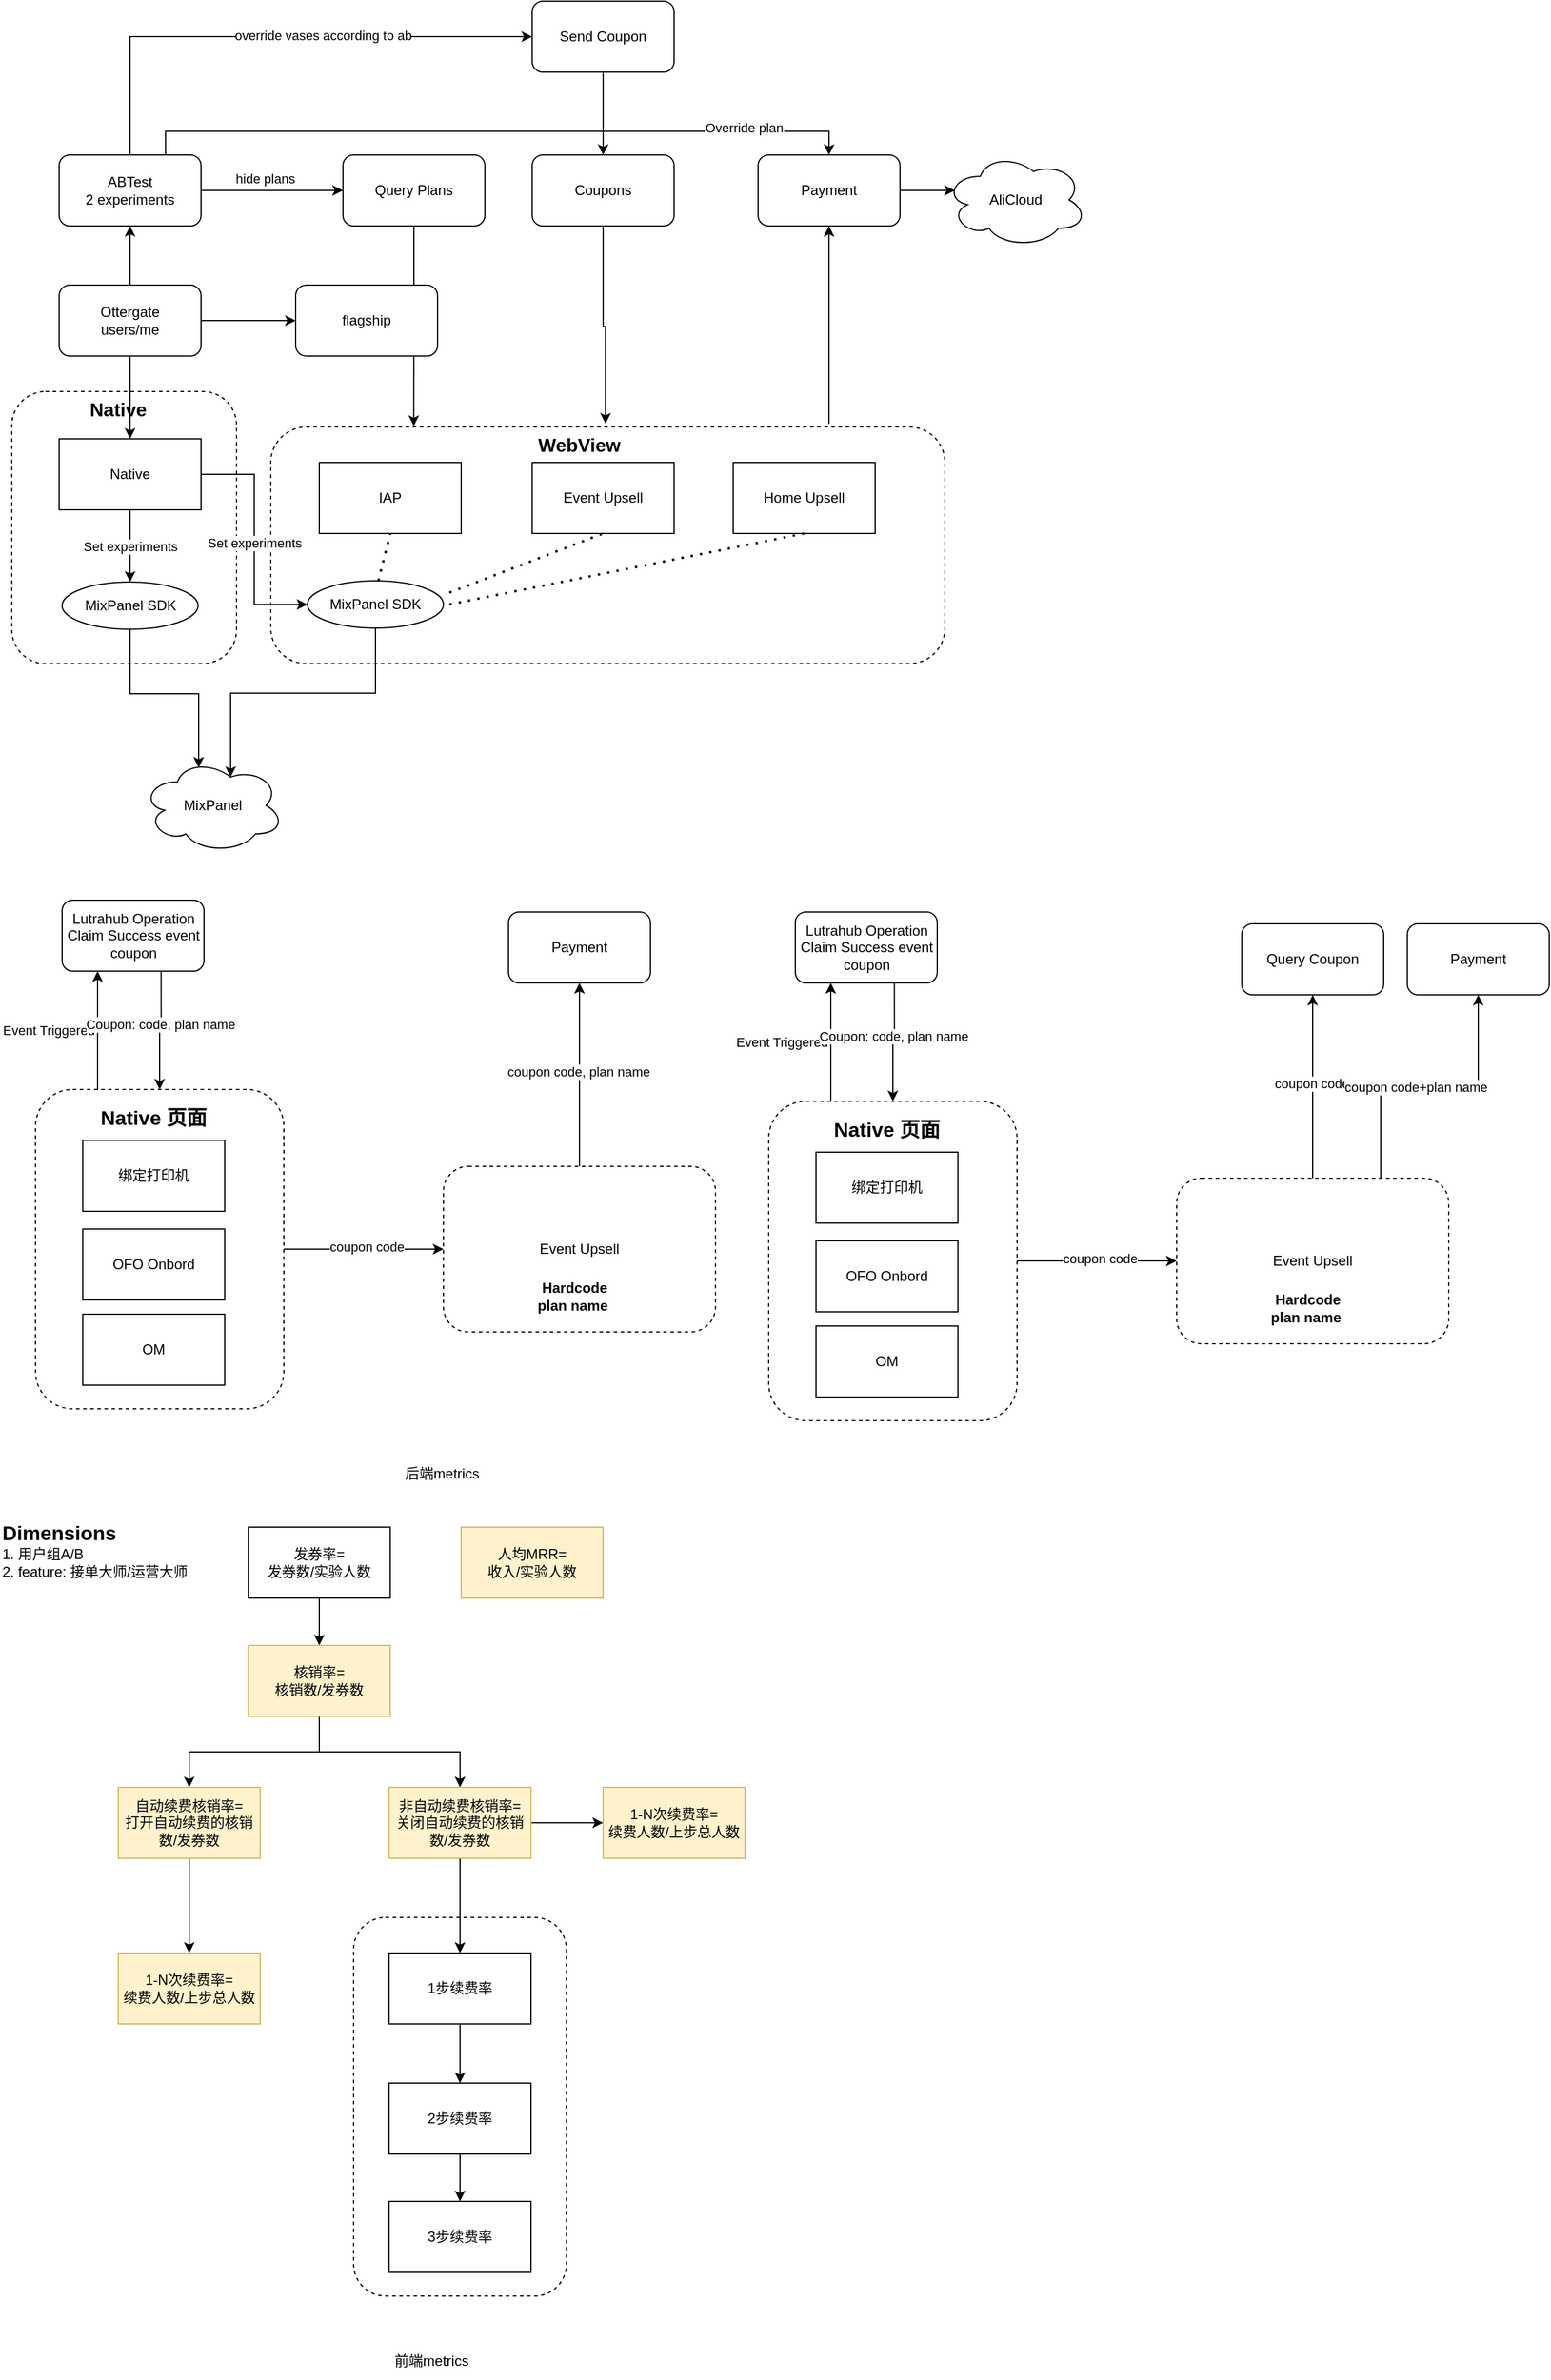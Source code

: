 <mxfile version="21.7.1" type="github">
  <diagram name="Page-1" id="fA3u-GXtUFKHO4X6yB6d">
    <mxGraphModel dx="502" dy="696" grid="1" gridSize="10" guides="1" tooltips="1" connect="1" arrows="1" fold="1" page="1" pageScale="1" pageWidth="850" pageHeight="1100" math="0" shadow="0">
      <root>
        <mxCell id="0" />
        <mxCell id="1" parent="0" />
        <mxCell id="qoWWzhYEidEXgGl6EL8e-63" value="" style="rounded=1;whiteSpace=wrap;html=1;dashed=1;" parent="1" vertex="1">
          <mxGeometry x="299" y="1640" width="180" height="320" as="geometry" />
        </mxCell>
        <mxCell id="qoWWzhYEidEXgGl6EL8e-37" value="" style="rounded=1;whiteSpace=wrap;html=1;dashed=1;" parent="1" vertex="1">
          <mxGeometry x="10" y="350" width="190" height="230" as="geometry" />
        </mxCell>
        <mxCell id="qoWWzhYEidEXgGl6EL8e-23" style="edgeStyle=orthogonalEdgeStyle;rounded=0;orthogonalLoop=1;jettySize=auto;html=1;exitX=0.828;exitY=-0.013;exitDx=0;exitDy=0;exitPerimeter=0;" parent="1" source="qoWWzhYEidEXgGl6EL8e-9" target="qoWWzhYEidEXgGl6EL8e-7" edge="1">
          <mxGeometry relative="1" as="geometry" />
        </mxCell>
        <mxCell id="qoWWzhYEidEXgGl6EL8e-9" value="" style="rounded=1;whiteSpace=wrap;html=1;dashed=1;" parent="1" vertex="1">
          <mxGeometry x="229" y="380" width="570" height="200" as="geometry" />
        </mxCell>
        <mxCell id="qoWWzhYEidEXgGl6EL8e-14" style="edgeStyle=orthogonalEdgeStyle;rounded=0;orthogonalLoop=1;jettySize=auto;html=1;exitX=0.5;exitY=1;exitDx=0;exitDy=0;entryX=0.212;entryY=-0.004;entryDx=0;entryDy=0;entryPerimeter=0;" parent="1" source="qoWWzhYEidEXgGl6EL8e-1" target="qoWWzhYEidEXgGl6EL8e-9" edge="1">
          <mxGeometry relative="1" as="geometry" />
        </mxCell>
        <mxCell id="qoWWzhYEidEXgGl6EL8e-1" value="Query Plans" style="rounded=1;whiteSpace=wrap;html=1;" parent="1" vertex="1">
          <mxGeometry x="290" y="150" width="120" height="60" as="geometry" />
        </mxCell>
        <mxCell id="qoWWzhYEidEXgGl6EL8e-18" style="edgeStyle=orthogonalEdgeStyle;rounded=0;orthogonalLoop=1;jettySize=auto;html=1;exitX=0.5;exitY=1;exitDx=0;exitDy=0;entryX=0.867;entryY=-0.093;entryDx=0;entryDy=0;entryPerimeter=0;" parent="1" source="qoWWzhYEidEXgGl6EL8e-2" target="qoWWzhYEidEXgGl6EL8e-30" edge="1">
          <mxGeometry relative="1" as="geometry">
            <mxPoint x="510" y="330" as="targetPoint" />
          </mxGeometry>
        </mxCell>
        <mxCell id="qoWWzhYEidEXgGl6EL8e-2" value="Coupons" style="rounded=1;whiteSpace=wrap;html=1;" parent="1" vertex="1">
          <mxGeometry x="450" y="150" width="120" height="60" as="geometry" />
        </mxCell>
        <mxCell id="qoWWzhYEidEXgGl6EL8e-3" value="IAP" style="rounded=0;whiteSpace=wrap;html=1;" parent="1" vertex="1">
          <mxGeometry x="270" y="410" width="120" height="60" as="geometry" />
        </mxCell>
        <mxCell id="qoWWzhYEidEXgGl6EL8e-4" value="Event Upsell" style="rounded=0;whiteSpace=wrap;html=1;" parent="1" vertex="1">
          <mxGeometry x="450" y="410" width="120" height="60" as="geometry" />
        </mxCell>
        <mxCell id="qoWWzhYEidEXgGl6EL8e-5" value="Home Upsell" style="rounded=0;whiteSpace=wrap;html=1;" parent="1" vertex="1">
          <mxGeometry x="620" y="410" width="120" height="60" as="geometry" />
        </mxCell>
        <mxCell id="qoWWzhYEidEXgGl6EL8e-24" style="edgeStyle=orthogonalEdgeStyle;rounded=0;orthogonalLoop=1;jettySize=auto;html=1;exitX=1;exitY=0.5;exitDx=0;exitDy=0;entryX=0.07;entryY=0.4;entryDx=0;entryDy=0;entryPerimeter=0;" parent="1" source="qoWWzhYEidEXgGl6EL8e-7" target="qoWWzhYEidEXgGl6EL8e-22" edge="1">
          <mxGeometry relative="1" as="geometry" />
        </mxCell>
        <mxCell id="qoWWzhYEidEXgGl6EL8e-7" value="Payment" style="rounded=1;whiteSpace=wrap;html=1;" parent="1" vertex="1">
          <mxGeometry x="641" y="150" width="120" height="60" as="geometry" />
        </mxCell>
        <mxCell id="qoWWzhYEidEXgGl6EL8e-15" style="edgeStyle=orthogonalEdgeStyle;rounded=0;orthogonalLoop=1;jettySize=auto;html=1;exitX=1;exitY=0.5;exitDx=0;exitDy=0;entryX=0;entryY=0.5;entryDx=0;entryDy=0;" parent="1" source="qoWWzhYEidEXgGl6EL8e-13" target="qoWWzhYEidEXgGl6EL8e-1" edge="1">
          <mxGeometry relative="1" as="geometry">
            <mxPoint x="370" y="280" as="targetPoint" />
          </mxGeometry>
        </mxCell>
        <mxCell id="qoWWzhYEidEXgGl6EL8e-21" value="hide plans" style="edgeLabel;html=1;align=center;verticalAlign=middle;resizable=0;points=[];" parent="qoWWzhYEidEXgGl6EL8e-15" vertex="1" connectable="0">
          <mxGeometry x="-0.254" y="-2" relative="1" as="geometry">
            <mxPoint x="9" y="-12" as="offset" />
          </mxGeometry>
        </mxCell>
        <mxCell id="qoWWzhYEidEXgGl6EL8e-19" style="edgeStyle=orthogonalEdgeStyle;rounded=0;orthogonalLoop=1;jettySize=auto;html=1;exitX=0.5;exitY=0;exitDx=0;exitDy=0;entryX=0;entryY=0.5;entryDx=0;entryDy=0;" parent="1" source="qoWWzhYEidEXgGl6EL8e-13" target="qoWWzhYEidEXgGl6EL8e-16" edge="1">
          <mxGeometry relative="1" as="geometry" />
        </mxCell>
        <mxCell id="qoWWzhYEidEXgGl6EL8e-20" value="override vases according to ab" style="edgeLabel;html=1;align=center;verticalAlign=middle;resizable=0;points=[];" parent="qoWWzhYEidEXgGl6EL8e-19" vertex="1" connectable="0">
          <mxGeometry x="0.193" y="1" relative="1" as="geometry">
            <mxPoint as="offset" />
          </mxGeometry>
        </mxCell>
        <mxCell id="qoWWzhYEidEXgGl6EL8e-25" style="edgeStyle=orthogonalEdgeStyle;rounded=0;orthogonalLoop=1;jettySize=auto;html=1;exitX=0.75;exitY=0;exitDx=0;exitDy=0;entryX=0.5;entryY=0;entryDx=0;entryDy=0;" parent="1" source="qoWWzhYEidEXgGl6EL8e-13" target="qoWWzhYEidEXgGl6EL8e-7" edge="1">
          <mxGeometry relative="1" as="geometry" />
        </mxCell>
        <mxCell id="qoWWzhYEidEXgGl6EL8e-26" value="Override plan" style="edgeLabel;html=1;align=center;verticalAlign=middle;resizable=0;points=[];" parent="qoWWzhYEidEXgGl6EL8e-25" vertex="1" connectable="0">
          <mxGeometry x="0.482" y="3" relative="1" as="geometry">
            <mxPoint x="63" as="offset" />
          </mxGeometry>
        </mxCell>
        <mxCell id="qoWWzhYEidEXgGl6EL8e-13" value="ABTest&lt;br&gt;2 experiments" style="rounded=1;whiteSpace=wrap;html=1;" parent="1" vertex="1">
          <mxGeometry x="50" y="150" width="120" height="60" as="geometry" />
        </mxCell>
        <mxCell id="qoWWzhYEidEXgGl6EL8e-17" style="edgeStyle=orthogonalEdgeStyle;rounded=0;orthogonalLoop=1;jettySize=auto;html=1;exitX=0.5;exitY=1;exitDx=0;exitDy=0;entryX=0.5;entryY=0;entryDx=0;entryDy=0;" parent="1" source="qoWWzhYEidEXgGl6EL8e-16" target="qoWWzhYEidEXgGl6EL8e-2" edge="1">
          <mxGeometry relative="1" as="geometry" />
        </mxCell>
        <mxCell id="qoWWzhYEidEXgGl6EL8e-16" value="Send Coupon" style="rounded=1;whiteSpace=wrap;html=1;" parent="1" vertex="1">
          <mxGeometry x="450" y="20" width="120" height="60" as="geometry" />
        </mxCell>
        <mxCell id="qoWWzhYEidEXgGl6EL8e-22" value="AliCloud" style="ellipse;shape=cloud;whiteSpace=wrap;html=1;" parent="1" vertex="1">
          <mxGeometry x="799" y="148" width="120" height="80" as="geometry" />
        </mxCell>
        <mxCell id="qoWWzhYEidEXgGl6EL8e-29" style="edgeStyle=orthogonalEdgeStyle;rounded=0;orthogonalLoop=1;jettySize=auto;html=1;exitX=0.5;exitY=0;exitDx=0;exitDy=0;entryX=0.5;entryY=1;entryDx=0;entryDy=0;" parent="1" source="qoWWzhYEidEXgGl6EL8e-28" target="qoWWzhYEidEXgGl6EL8e-13" edge="1">
          <mxGeometry relative="1" as="geometry" />
        </mxCell>
        <mxCell id="qoWWzhYEidEXgGl6EL8e-32" style="edgeStyle=orthogonalEdgeStyle;rounded=0;orthogonalLoop=1;jettySize=auto;html=1;exitX=0.5;exitY=1;exitDx=0;exitDy=0;entryX=0.5;entryY=0;entryDx=0;entryDy=0;" parent="1" source="qoWWzhYEidEXgGl6EL8e-28" target="qoWWzhYEidEXgGl6EL8e-31" edge="1">
          <mxGeometry relative="1" as="geometry" />
        </mxCell>
        <mxCell id="qoWWzhYEidEXgGl6EL8e-119" value="" style="edgeStyle=orthogonalEdgeStyle;rounded=0;orthogonalLoop=1;jettySize=auto;html=1;" parent="1" source="qoWWzhYEidEXgGl6EL8e-28" target="qoWWzhYEidEXgGl6EL8e-118" edge="1">
          <mxGeometry relative="1" as="geometry" />
        </mxCell>
        <mxCell id="qoWWzhYEidEXgGl6EL8e-28" value="Ottergate&lt;br&gt;users/me" style="rounded=1;whiteSpace=wrap;html=1;" parent="1" vertex="1">
          <mxGeometry x="50" y="260" width="120" height="60" as="geometry" />
        </mxCell>
        <mxCell id="qoWWzhYEidEXgGl6EL8e-30" value="&lt;font style=&quot;font-size: 16px;&quot;&gt;&lt;b&gt;WebView&lt;/b&gt;&lt;/font&gt;" style="text;html=1;strokeColor=none;fillColor=none;align=center;verticalAlign=middle;whiteSpace=wrap;rounded=0;" parent="1" vertex="1">
          <mxGeometry x="460" y="380" width="60" height="30" as="geometry" />
        </mxCell>
        <mxCell id="qoWWzhYEidEXgGl6EL8e-41" value="Set experiments" style="edgeStyle=orthogonalEdgeStyle;rounded=0;orthogonalLoop=1;jettySize=auto;html=1;" parent="1" source="qoWWzhYEidEXgGl6EL8e-31" target="qoWWzhYEidEXgGl6EL8e-38" edge="1">
          <mxGeometry relative="1" as="geometry" />
        </mxCell>
        <mxCell id="qoWWzhYEidEXgGl6EL8e-42" style="edgeStyle=orthogonalEdgeStyle;rounded=0;orthogonalLoop=1;jettySize=auto;html=1;exitX=1;exitY=0.5;exitDx=0;exitDy=0;entryX=0;entryY=0.5;entryDx=0;entryDy=0;" parent="1" source="qoWWzhYEidEXgGl6EL8e-31" target="qoWWzhYEidEXgGl6EL8e-39" edge="1">
          <mxGeometry relative="1" as="geometry" />
        </mxCell>
        <mxCell id="qoWWzhYEidEXgGl6EL8e-44" value="Set experiments" style="edgeLabel;html=1;align=center;verticalAlign=middle;resizable=0;points=[];" parent="qoWWzhYEidEXgGl6EL8e-42" vertex="1" connectable="0">
          <mxGeometry x="0.024" relative="1" as="geometry">
            <mxPoint as="offset" />
          </mxGeometry>
        </mxCell>
        <mxCell id="qoWWzhYEidEXgGl6EL8e-31" value="Native" style="rounded=0;whiteSpace=wrap;html=1;" parent="1" vertex="1">
          <mxGeometry x="50" y="390" width="120" height="60" as="geometry" />
        </mxCell>
        <mxCell id="qoWWzhYEidEXgGl6EL8e-33" value="MixPanel" style="ellipse;shape=cloud;whiteSpace=wrap;html=1;" parent="1" vertex="1">
          <mxGeometry x="120" y="660" width="120" height="80" as="geometry" />
        </mxCell>
        <mxCell id="qoWWzhYEidEXgGl6EL8e-46" style="edgeStyle=orthogonalEdgeStyle;rounded=0;orthogonalLoop=1;jettySize=auto;html=1;exitX=0.5;exitY=1;exitDx=0;exitDy=0;entryX=0.4;entryY=0.1;entryDx=0;entryDy=0;entryPerimeter=0;" parent="1" source="qoWWzhYEidEXgGl6EL8e-38" target="qoWWzhYEidEXgGl6EL8e-33" edge="1">
          <mxGeometry relative="1" as="geometry" />
        </mxCell>
        <mxCell id="qoWWzhYEidEXgGl6EL8e-38" value="MixPanel SDK" style="ellipse;whiteSpace=wrap;html=1;" parent="1" vertex="1">
          <mxGeometry x="52.5" y="511" width="115" height="40" as="geometry" />
        </mxCell>
        <mxCell id="qoWWzhYEidEXgGl6EL8e-45" style="edgeStyle=orthogonalEdgeStyle;rounded=0;orthogonalLoop=1;jettySize=auto;html=1;exitX=0.5;exitY=1;exitDx=0;exitDy=0;entryX=0.625;entryY=0.2;entryDx=0;entryDy=0;entryPerimeter=0;" parent="1" source="qoWWzhYEidEXgGl6EL8e-39" target="qoWWzhYEidEXgGl6EL8e-33" edge="1">
          <mxGeometry relative="1" as="geometry" />
        </mxCell>
        <mxCell id="qoWWzhYEidEXgGl6EL8e-39" value="MixPanel SDK" style="ellipse;whiteSpace=wrap;html=1;" parent="1" vertex="1">
          <mxGeometry x="260" y="510" width="115" height="40" as="geometry" />
        </mxCell>
        <mxCell id="qoWWzhYEidEXgGl6EL8e-50" style="edgeStyle=orthogonalEdgeStyle;rounded=0;orthogonalLoop=1;jettySize=auto;html=1;exitX=0.5;exitY=1;exitDx=0;exitDy=0;entryX=0.5;entryY=0;entryDx=0;entryDy=0;" parent="1" source="qoWWzhYEidEXgGl6EL8e-47" target="qoWWzhYEidEXgGl6EL8e-48" edge="1">
          <mxGeometry relative="1" as="geometry" />
        </mxCell>
        <mxCell id="qoWWzhYEidEXgGl6EL8e-47" value="发券率=&lt;br&gt;发券数/实验人数" style="rounded=0;whiteSpace=wrap;html=1;" parent="1" vertex="1">
          <mxGeometry x="210" y="1310" width="120" height="60" as="geometry" />
        </mxCell>
        <mxCell id="qoWWzhYEidEXgGl6EL8e-53" style="edgeStyle=orthogonalEdgeStyle;rounded=0;orthogonalLoop=1;jettySize=auto;html=1;exitX=0.5;exitY=1;exitDx=0;exitDy=0;entryX=0.5;entryY=0;entryDx=0;entryDy=0;" parent="1" source="qoWWzhYEidEXgGl6EL8e-48" target="qoWWzhYEidEXgGl6EL8e-51" edge="1">
          <mxGeometry relative="1" as="geometry" />
        </mxCell>
        <mxCell id="qoWWzhYEidEXgGl6EL8e-54" style="edgeStyle=orthogonalEdgeStyle;rounded=0;orthogonalLoop=1;jettySize=auto;html=1;exitX=0.5;exitY=1;exitDx=0;exitDy=0;" parent="1" source="qoWWzhYEidEXgGl6EL8e-48" target="qoWWzhYEidEXgGl6EL8e-52" edge="1">
          <mxGeometry relative="1" as="geometry" />
        </mxCell>
        <mxCell id="qoWWzhYEidEXgGl6EL8e-48" value="核销率=&lt;br&gt;核销数/发券数" style="rounded=0;whiteSpace=wrap;html=1;fillColor=#fff2cc;strokeColor=#d6b656;" parent="1" vertex="1">
          <mxGeometry x="210" y="1410" width="120" height="60" as="geometry" />
        </mxCell>
        <mxCell id="qoWWzhYEidEXgGl6EL8e-56" value="" style="edgeStyle=orthogonalEdgeStyle;rounded=0;orthogonalLoop=1;jettySize=auto;html=1;" parent="1" source="qoWWzhYEidEXgGl6EL8e-51" target="qoWWzhYEidEXgGl6EL8e-55" edge="1">
          <mxGeometry relative="1" as="geometry" />
        </mxCell>
        <mxCell id="qoWWzhYEidEXgGl6EL8e-51" value="自动续费核销率=&lt;br&gt;打开自动续费的核销数/发券数" style="rounded=0;whiteSpace=wrap;html=1;fillColor=#fff2cc;strokeColor=#d6b656;" parent="1" vertex="1">
          <mxGeometry x="100" y="1530" width="120" height="60" as="geometry" />
        </mxCell>
        <mxCell id="qoWWzhYEidEXgGl6EL8e-58" value="" style="edgeStyle=orthogonalEdgeStyle;rounded=0;orthogonalLoop=1;jettySize=auto;html=1;" parent="1" source="qoWWzhYEidEXgGl6EL8e-52" target="qoWWzhYEidEXgGl6EL8e-57" edge="1">
          <mxGeometry relative="1" as="geometry" />
        </mxCell>
        <mxCell id="qoWWzhYEidEXgGl6EL8e-68" style="edgeStyle=orthogonalEdgeStyle;rounded=0;orthogonalLoop=1;jettySize=auto;html=1;exitX=1;exitY=0.5;exitDx=0;exitDy=0;entryX=0;entryY=0.5;entryDx=0;entryDy=0;" parent="1" source="qoWWzhYEidEXgGl6EL8e-52" target="qoWWzhYEidEXgGl6EL8e-67" edge="1">
          <mxGeometry relative="1" as="geometry" />
        </mxCell>
        <mxCell id="qoWWzhYEidEXgGl6EL8e-52" value="非自动续费核销率=&lt;br&gt;关闭自动续费的核销数/发券数" style="rounded=0;whiteSpace=wrap;html=1;fillColor=#fff2cc;strokeColor=#d6b656;" parent="1" vertex="1">
          <mxGeometry x="329" y="1530" width="120" height="60" as="geometry" />
        </mxCell>
        <mxCell id="qoWWzhYEidEXgGl6EL8e-55" value="1-N次续费率=&lt;br&gt;续费人数/上步总人数" style="whiteSpace=wrap;html=1;rounded=0;fillColor=#fff2cc;strokeColor=#d6b656;" parent="1" vertex="1">
          <mxGeometry x="100" y="1670" width="120" height="60" as="geometry" />
        </mxCell>
        <mxCell id="qoWWzhYEidEXgGl6EL8e-60" value="" style="edgeStyle=orthogonalEdgeStyle;rounded=0;orthogonalLoop=1;jettySize=auto;html=1;" parent="1" source="qoWWzhYEidEXgGl6EL8e-57" target="qoWWzhYEidEXgGl6EL8e-59" edge="1">
          <mxGeometry relative="1" as="geometry" />
        </mxCell>
        <mxCell id="qoWWzhYEidEXgGl6EL8e-57" value="1步续费率" style="whiteSpace=wrap;html=1;rounded=0;" parent="1" vertex="1">
          <mxGeometry x="329" y="1670" width="120" height="60" as="geometry" />
        </mxCell>
        <mxCell id="qoWWzhYEidEXgGl6EL8e-62" value="" style="edgeStyle=orthogonalEdgeStyle;rounded=0;orthogonalLoop=1;jettySize=auto;html=1;" parent="1" source="qoWWzhYEidEXgGl6EL8e-59" target="qoWWzhYEidEXgGl6EL8e-61" edge="1">
          <mxGeometry relative="1" as="geometry" />
        </mxCell>
        <mxCell id="qoWWzhYEidEXgGl6EL8e-59" value="2步续费率" style="rounded=0;whiteSpace=wrap;html=1;" parent="1" vertex="1">
          <mxGeometry x="329" y="1780" width="120" height="60" as="geometry" />
        </mxCell>
        <mxCell id="qoWWzhYEidEXgGl6EL8e-61" value="3步续费率" style="whiteSpace=wrap;html=1;rounded=0;" parent="1" vertex="1">
          <mxGeometry x="329" y="1880" width="120" height="60" as="geometry" />
        </mxCell>
        <mxCell id="qoWWzhYEidEXgGl6EL8e-66" value="人均MRR=&lt;br&gt;收入/实验人数" style="rounded=0;whiteSpace=wrap;html=1;fillColor=#fff2cc;strokeColor=#d6b656;" parent="1" vertex="1">
          <mxGeometry x="390" y="1310" width="120" height="60" as="geometry" />
        </mxCell>
        <mxCell id="qoWWzhYEidEXgGl6EL8e-67" value="1-N次续费率=&lt;br&gt;续费人数/上步总人数" style="whiteSpace=wrap;html=1;rounded=0;fillColor=#fff2cc;strokeColor=#d6b656;" parent="1" vertex="1">
          <mxGeometry x="510" y="1530" width="120" height="60" as="geometry" />
        </mxCell>
        <mxCell id="qoWWzhYEidEXgGl6EL8e-69" value="" style="endArrow=none;dashed=1;html=1;dashPattern=1 3;strokeWidth=2;rounded=0;entryX=0.5;entryY=1;entryDx=0;entryDy=0;" parent="1" target="qoWWzhYEidEXgGl6EL8e-3" edge="1">
          <mxGeometry width="50" height="50" relative="1" as="geometry">
            <mxPoint x="320" y="510" as="sourcePoint" />
            <mxPoint x="370" y="460" as="targetPoint" />
          </mxGeometry>
        </mxCell>
        <mxCell id="qoWWzhYEidEXgGl6EL8e-72" value="" style="endArrow=none;dashed=1;html=1;dashPattern=1 3;strokeWidth=2;rounded=0;entryX=0.5;entryY=1;entryDx=0;entryDy=0;" parent="1" target="qoWWzhYEidEXgGl6EL8e-4" edge="1">
          <mxGeometry width="50" height="50" relative="1" as="geometry">
            <mxPoint x="380" y="520" as="sourcePoint" />
            <mxPoint x="430" y="470" as="targetPoint" />
          </mxGeometry>
        </mxCell>
        <mxCell id="qoWWzhYEidEXgGl6EL8e-73" value="" style="endArrow=none;dashed=1;html=1;dashPattern=1 3;strokeWidth=2;rounded=0;entryX=0.5;entryY=1;entryDx=0;entryDy=0;" parent="1" target="qoWWzhYEidEXgGl6EL8e-5" edge="1">
          <mxGeometry width="50" height="50" relative="1" as="geometry">
            <mxPoint x="380" y="530" as="sourcePoint" />
            <mxPoint x="430" y="480" as="targetPoint" />
          </mxGeometry>
        </mxCell>
        <mxCell id="qoWWzhYEidEXgGl6EL8e-74" value="&lt;font style=&quot;font-size: 16px;&quot;&gt;&lt;b&gt;Native&lt;/b&gt;&lt;/font&gt;" style="text;html=1;strokeColor=none;fillColor=none;align=center;verticalAlign=middle;whiteSpace=wrap;rounded=0;" parent="1" vertex="1">
          <mxGeometry x="70" y="350" width="60" height="30" as="geometry" />
        </mxCell>
        <mxCell id="qoWWzhYEidEXgGl6EL8e-75" value="&lt;b&gt;&lt;font style=&quot;font-size: 17px;&quot;&gt;Dimensions&lt;/font&gt;&lt;/b&gt;&lt;br&gt;1. 用户组A/B&lt;br&gt;2. feature: 接单大师/运营大师" style="text;html=1;strokeColor=none;fillColor=none;align=left;verticalAlign=middle;whiteSpace=wrap;rounded=0;" parent="1" vertex="1">
          <mxGeometry y="1290" width="210" height="80" as="geometry" />
        </mxCell>
        <mxCell id="qoWWzhYEidEXgGl6EL8e-77" value="后端metrics" style="text;html=1;strokeColor=none;fillColor=none;align=center;verticalAlign=middle;whiteSpace=wrap;rounded=0;" parent="1" vertex="1">
          <mxGeometry x="159" y="1250" width="430" height="30" as="geometry" />
        </mxCell>
        <mxCell id="qoWWzhYEidEXgGl6EL8e-87" value="Event Triggered" style="edgeStyle=orthogonalEdgeStyle;rounded=0;orthogonalLoop=1;jettySize=auto;html=1;exitX=0.25;exitY=0;exitDx=0;exitDy=0;entryX=0.25;entryY=1;entryDx=0;entryDy=0;" parent="1" source="qoWWzhYEidEXgGl6EL8e-79" target="qoWWzhYEidEXgGl6EL8e-86" edge="1">
          <mxGeometry y="43" relative="1" as="geometry">
            <mxPoint x="1" as="offset" />
          </mxGeometry>
        </mxCell>
        <mxCell id="qoWWzhYEidEXgGl6EL8e-90" style="edgeStyle=orthogonalEdgeStyle;rounded=0;orthogonalLoop=1;jettySize=auto;html=1;exitX=1;exitY=0.5;exitDx=0;exitDy=0;entryX=0;entryY=0.5;entryDx=0;entryDy=0;" parent="1" source="qoWWzhYEidEXgGl6EL8e-79" target="qoWWzhYEidEXgGl6EL8e-85" edge="1">
          <mxGeometry relative="1" as="geometry" />
        </mxCell>
        <mxCell id="qoWWzhYEidEXgGl6EL8e-91" value="coupon code" style="edgeLabel;html=1;align=center;verticalAlign=middle;resizable=0;points=[];" parent="qoWWzhYEidEXgGl6EL8e-90" vertex="1" connectable="0">
          <mxGeometry x="0.033" y="2" relative="1" as="geometry">
            <mxPoint as="offset" />
          </mxGeometry>
        </mxCell>
        <mxCell id="qoWWzhYEidEXgGl6EL8e-79" value="" style="rounded=1;whiteSpace=wrap;html=1;dashed=1;" parent="1" vertex="1">
          <mxGeometry x="30" y="940" width="210" height="270" as="geometry" />
        </mxCell>
        <mxCell id="qoWWzhYEidEXgGl6EL8e-81" value="绑定打印机" style="rounded=0;whiteSpace=wrap;html=1;" parent="1" vertex="1">
          <mxGeometry x="70" y="983" width="120" height="60" as="geometry" />
        </mxCell>
        <mxCell id="qoWWzhYEidEXgGl6EL8e-82" value="OFO Onbord" style="rounded=0;whiteSpace=wrap;html=1;" parent="1" vertex="1">
          <mxGeometry x="70" y="1058" width="120" height="60" as="geometry" />
        </mxCell>
        <mxCell id="qoWWzhYEidEXgGl6EL8e-83" value="OM" style="rounded=0;whiteSpace=wrap;html=1;" parent="1" vertex="1">
          <mxGeometry x="70" y="1130" width="120" height="60" as="geometry" />
        </mxCell>
        <mxCell id="qoWWzhYEidEXgGl6EL8e-84" value="&lt;b&gt;&lt;font style=&quot;font-size: 17px;&quot;&gt;Native 页面&lt;/font&gt;&lt;/b&gt;" style="text;html=1;strokeColor=none;fillColor=none;align=center;verticalAlign=middle;whiteSpace=wrap;rounded=0;" parent="1" vertex="1">
          <mxGeometry x="80" y="950" width="100" height="30" as="geometry" />
        </mxCell>
        <mxCell id="qoWWzhYEidEXgGl6EL8e-95" style="edgeStyle=orthogonalEdgeStyle;rounded=0;orthogonalLoop=1;jettySize=auto;html=1;exitX=0.5;exitY=0;exitDx=0;exitDy=0;entryX=0.5;entryY=1;entryDx=0;entryDy=0;" parent="1" source="qoWWzhYEidEXgGl6EL8e-85" target="qoWWzhYEidEXgGl6EL8e-94" edge="1">
          <mxGeometry relative="1" as="geometry" />
        </mxCell>
        <mxCell id="qoWWzhYEidEXgGl6EL8e-96" value="coupon code, plan name" style="edgeLabel;html=1;align=center;verticalAlign=middle;resizable=0;points=[];" parent="qoWWzhYEidEXgGl6EL8e-95" vertex="1" connectable="0">
          <mxGeometry x="0.032" y="1" relative="1" as="geometry">
            <mxPoint as="offset" />
          </mxGeometry>
        </mxCell>
        <mxCell id="qoWWzhYEidEXgGl6EL8e-85" value="Event Upsell" style="rounded=1;whiteSpace=wrap;html=1;dashed=1;" parent="1" vertex="1">
          <mxGeometry x="375" y="1005" width="230" height="140" as="geometry" />
        </mxCell>
        <mxCell id="qoWWzhYEidEXgGl6EL8e-88" style="edgeStyle=orthogonalEdgeStyle;rounded=0;orthogonalLoop=1;jettySize=auto;html=1;exitX=0.698;exitY=0.98;exitDx=0;exitDy=0;entryX=0.5;entryY=0;entryDx=0;entryDy=0;exitPerimeter=0;" parent="1" source="qoWWzhYEidEXgGl6EL8e-86" target="qoWWzhYEidEXgGl6EL8e-79" edge="1">
          <mxGeometry relative="1" as="geometry" />
        </mxCell>
        <mxCell id="qoWWzhYEidEXgGl6EL8e-89" value="Coupon: code, plan name&amp;nbsp;" style="edgeLabel;html=1;align=center;verticalAlign=middle;resizable=0;points=[];" parent="qoWWzhYEidEXgGl6EL8e-88" vertex="1" connectable="0">
          <mxGeometry x="-0.102" relative="1" as="geometry">
            <mxPoint as="offset" />
          </mxGeometry>
        </mxCell>
        <mxCell id="qoWWzhYEidEXgGl6EL8e-86" value="Lutrahub Operation&lt;br&gt;Claim Success event coupon" style="rounded=1;whiteSpace=wrap;html=1;" parent="1" vertex="1">
          <mxGeometry x="52.5" y="780" width="120" height="60" as="geometry" />
        </mxCell>
        <mxCell id="qoWWzhYEidEXgGl6EL8e-92" value="&lt;b&gt;Hardcode plan name&amp;nbsp;&lt;/b&gt;" style="text;html=1;strokeColor=none;fillColor=none;align=center;verticalAlign=middle;whiteSpace=wrap;rounded=0;" parent="1" vertex="1">
          <mxGeometry x="446" y="1100" width="80" height="30" as="geometry" />
        </mxCell>
        <mxCell id="qoWWzhYEidEXgGl6EL8e-94" value="Payment" style="rounded=1;whiteSpace=wrap;html=1;" parent="1" vertex="1">
          <mxGeometry x="430" y="790" width="120" height="60" as="geometry" />
        </mxCell>
        <mxCell id="qoWWzhYEidEXgGl6EL8e-98" value="前端metrics" style="text;html=1;strokeColor=none;fillColor=none;align=center;verticalAlign=middle;whiteSpace=wrap;rounded=0;" parent="1" vertex="1">
          <mxGeometry x="150" y="2000" width="430" height="30" as="geometry" />
        </mxCell>
        <mxCell id="qoWWzhYEidEXgGl6EL8e-99" value="Event Triggered" style="edgeStyle=orthogonalEdgeStyle;rounded=0;orthogonalLoop=1;jettySize=auto;html=1;exitX=0.25;exitY=0;exitDx=0;exitDy=0;entryX=0.25;entryY=1;entryDx=0;entryDy=0;" parent="1" source="qoWWzhYEidEXgGl6EL8e-102" target="qoWWzhYEidEXgGl6EL8e-112" edge="1">
          <mxGeometry y="43" relative="1" as="geometry">
            <mxPoint x="1" as="offset" />
          </mxGeometry>
        </mxCell>
        <mxCell id="qoWWzhYEidEXgGl6EL8e-100" style="edgeStyle=orthogonalEdgeStyle;rounded=0;orthogonalLoop=1;jettySize=auto;html=1;exitX=1;exitY=0.5;exitDx=0;exitDy=0;entryX=0;entryY=0.5;entryDx=0;entryDy=0;" parent="1" source="qoWWzhYEidEXgGl6EL8e-102" target="qoWWzhYEidEXgGl6EL8e-109" edge="1">
          <mxGeometry relative="1" as="geometry" />
        </mxCell>
        <mxCell id="qoWWzhYEidEXgGl6EL8e-101" value="coupon code" style="edgeLabel;html=1;align=center;verticalAlign=middle;resizable=0;points=[];" parent="qoWWzhYEidEXgGl6EL8e-100" vertex="1" connectable="0">
          <mxGeometry x="0.033" y="2" relative="1" as="geometry">
            <mxPoint as="offset" />
          </mxGeometry>
        </mxCell>
        <mxCell id="qoWWzhYEidEXgGl6EL8e-102" value="" style="rounded=1;whiteSpace=wrap;html=1;dashed=1;" parent="1" vertex="1">
          <mxGeometry x="650" y="950" width="210" height="270" as="geometry" />
        </mxCell>
        <mxCell id="qoWWzhYEidEXgGl6EL8e-103" value="绑定打印机" style="rounded=0;whiteSpace=wrap;html=1;" parent="1" vertex="1">
          <mxGeometry x="690" y="993" width="120" height="60" as="geometry" />
        </mxCell>
        <mxCell id="qoWWzhYEidEXgGl6EL8e-104" value="OFO Onbord" style="rounded=0;whiteSpace=wrap;html=1;" parent="1" vertex="1">
          <mxGeometry x="690" y="1068" width="120" height="60" as="geometry" />
        </mxCell>
        <mxCell id="qoWWzhYEidEXgGl6EL8e-105" value="OM" style="rounded=0;whiteSpace=wrap;html=1;" parent="1" vertex="1">
          <mxGeometry x="690" y="1140" width="120" height="60" as="geometry" />
        </mxCell>
        <mxCell id="qoWWzhYEidEXgGl6EL8e-106" value="&lt;b&gt;&lt;font style=&quot;font-size: 17px;&quot;&gt;Native 页面&lt;/font&gt;&lt;/b&gt;" style="text;html=1;strokeColor=none;fillColor=none;align=center;verticalAlign=middle;whiteSpace=wrap;rounded=0;" parent="1" vertex="1">
          <mxGeometry x="700" y="960" width="100" height="30" as="geometry" />
        </mxCell>
        <mxCell id="qoWWzhYEidEXgGl6EL8e-107" style="edgeStyle=orthogonalEdgeStyle;rounded=0;orthogonalLoop=1;jettySize=auto;html=1;exitX=0.5;exitY=0;exitDx=0;exitDy=0;entryX=0.5;entryY=1;entryDx=0;entryDy=0;" parent="1" source="qoWWzhYEidEXgGl6EL8e-109" target="qoWWzhYEidEXgGl6EL8e-114" edge="1">
          <mxGeometry relative="1" as="geometry" />
        </mxCell>
        <mxCell id="qoWWzhYEidEXgGl6EL8e-108" value="coupon code" style="edgeLabel;html=1;align=center;verticalAlign=middle;resizable=0;points=[];" parent="qoWWzhYEidEXgGl6EL8e-107" vertex="1" connectable="0">
          <mxGeometry x="0.032" y="1" relative="1" as="geometry">
            <mxPoint as="offset" />
          </mxGeometry>
        </mxCell>
        <mxCell id="qoWWzhYEidEXgGl6EL8e-116" style="edgeStyle=orthogonalEdgeStyle;rounded=0;orthogonalLoop=1;jettySize=auto;html=1;exitX=0.75;exitY=0;exitDx=0;exitDy=0;" parent="1" source="qoWWzhYEidEXgGl6EL8e-109" target="qoWWzhYEidEXgGl6EL8e-115" edge="1">
          <mxGeometry relative="1" as="geometry" />
        </mxCell>
        <mxCell id="qoWWzhYEidEXgGl6EL8e-117" value="coupon code+plan name" style="edgeLabel;html=1;align=center;verticalAlign=middle;resizable=0;points=[];" parent="qoWWzhYEidEXgGl6EL8e-116" vertex="1" connectable="0">
          <mxGeometry x="-0.098" relative="1" as="geometry">
            <mxPoint as="offset" />
          </mxGeometry>
        </mxCell>
        <mxCell id="qoWWzhYEidEXgGl6EL8e-109" value="Event Upsell" style="rounded=1;whiteSpace=wrap;html=1;dashed=1;" parent="1" vertex="1">
          <mxGeometry x="995" y="1015" width="230" height="140" as="geometry" />
        </mxCell>
        <mxCell id="qoWWzhYEidEXgGl6EL8e-110" style="edgeStyle=orthogonalEdgeStyle;rounded=0;orthogonalLoop=1;jettySize=auto;html=1;exitX=0.698;exitY=0.98;exitDx=0;exitDy=0;entryX=0.5;entryY=0;entryDx=0;entryDy=0;exitPerimeter=0;" parent="1" source="qoWWzhYEidEXgGl6EL8e-112" target="qoWWzhYEidEXgGl6EL8e-102" edge="1">
          <mxGeometry relative="1" as="geometry" />
        </mxCell>
        <mxCell id="qoWWzhYEidEXgGl6EL8e-111" value="Coupon: code, plan name&amp;nbsp;" style="edgeLabel;html=1;align=center;verticalAlign=middle;resizable=0;points=[];" parent="qoWWzhYEidEXgGl6EL8e-110" vertex="1" connectable="0">
          <mxGeometry x="-0.102" relative="1" as="geometry">
            <mxPoint as="offset" />
          </mxGeometry>
        </mxCell>
        <mxCell id="qoWWzhYEidEXgGl6EL8e-112" value="Lutrahub Operation&lt;br&gt;Claim Success event coupon" style="rounded=1;whiteSpace=wrap;html=1;" parent="1" vertex="1">
          <mxGeometry x="672.5" y="790" width="120" height="60" as="geometry" />
        </mxCell>
        <mxCell id="qoWWzhYEidEXgGl6EL8e-113" value="&lt;b&gt;Hardcode plan name&amp;nbsp;&lt;/b&gt;" style="text;html=1;strokeColor=none;fillColor=none;align=center;verticalAlign=middle;whiteSpace=wrap;rounded=0;" parent="1" vertex="1">
          <mxGeometry x="1066" y="1110" width="80" height="30" as="geometry" />
        </mxCell>
        <mxCell id="qoWWzhYEidEXgGl6EL8e-114" value="Query Coupon" style="rounded=1;whiteSpace=wrap;html=1;" parent="1" vertex="1">
          <mxGeometry x="1050" y="800" width="120" height="60" as="geometry" />
        </mxCell>
        <mxCell id="qoWWzhYEidEXgGl6EL8e-115" value="Payment" style="rounded=1;whiteSpace=wrap;html=1;" parent="1" vertex="1">
          <mxGeometry x="1190" y="800" width="120" height="60" as="geometry" />
        </mxCell>
        <mxCell id="qoWWzhYEidEXgGl6EL8e-118" value="flagship" style="whiteSpace=wrap;html=1;rounded=1;" parent="1" vertex="1">
          <mxGeometry x="250" y="260" width="120" height="60" as="geometry" />
        </mxCell>
      </root>
    </mxGraphModel>
  </diagram>
</mxfile>
